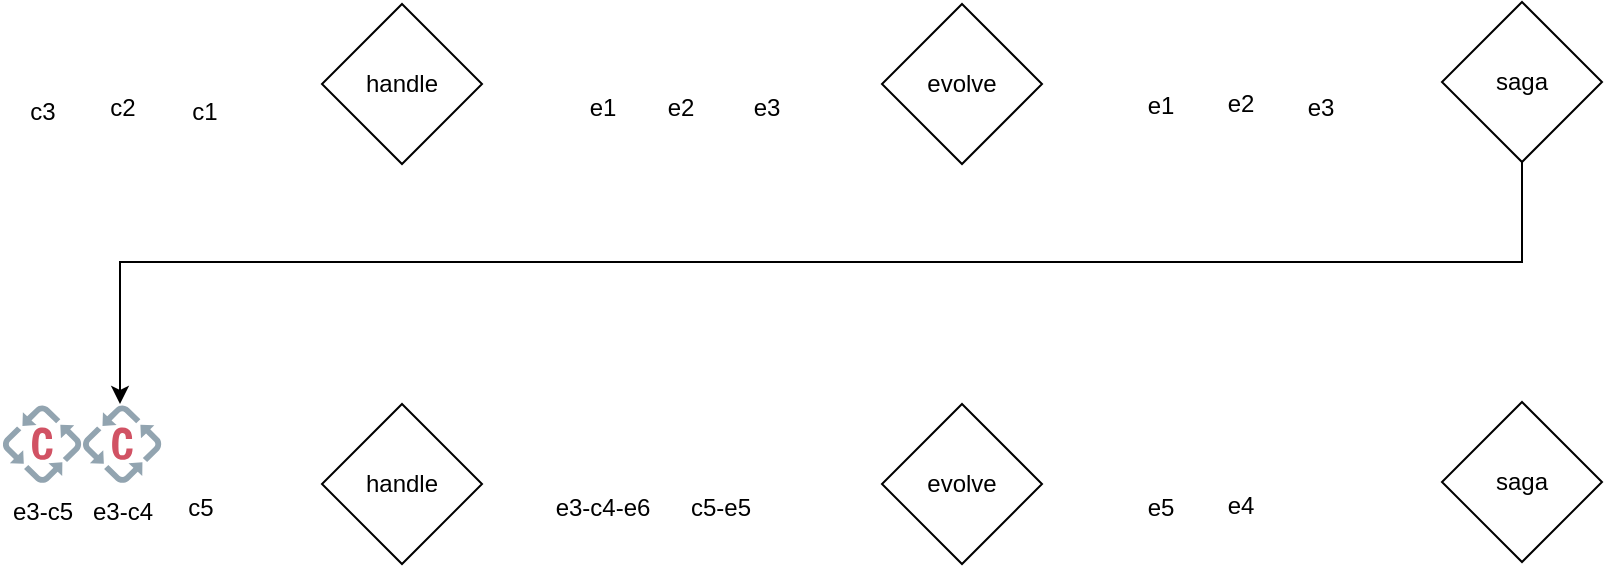 <mxfile version="21.3.7" type="device">
  <diagram name="Page-1" id="GlffNfZ_50gW5lbreJJJ">
    <mxGraphModel dx="987" dy="533" grid="1" gridSize="10" guides="1" tooltips="1" connect="1" arrows="1" fold="1" page="1" pageScale="1" pageWidth="850" pageHeight="1100" math="0" shadow="0">
      <root>
        <mxCell id="0" />
        <mxCell id="1" parent="0" />
        <mxCell id="blUaHBLHkiguSHWqvS0H-9" value="e3" style="shape=image;html=1;verticalAlign=top;verticalLabelPosition=bottom;labelBackgroundColor=#ffffff;imageAspect=0;aspect=fixed;image=https://cdn1.iconfinder.com/data/icons/material-core/20/event-128.png" parent="1" vertex="1">
          <mxGeometry x="523" y="281" width="38" height="38" as="geometry" />
        </mxCell>
        <mxCell id="blUaHBLHkiguSHWqvS0H-10" value="e2" style="shape=image;html=1;verticalAlign=top;verticalLabelPosition=bottom;labelBackgroundColor=#ffffff;imageAspect=0;aspect=fixed;image=https://cdn1.iconfinder.com/data/icons/material-core/20/event-128.png" parent="1" vertex="1">
          <mxGeometry x="480" y="281" width="38" height="38" as="geometry" />
        </mxCell>
        <mxCell id="blUaHBLHkiguSHWqvS0H-11" value="e1" style="shape=image;html=1;verticalAlign=top;verticalLabelPosition=bottom;labelBackgroundColor=#ffffff;imageAspect=0;aspect=fixed;image=https://cdn1.iconfinder.com/data/icons/material-core/20/event-128.png" parent="1" vertex="1">
          <mxGeometry x="441" y="281" width="38" height="38" as="geometry" />
        </mxCell>
        <mxCell id="blUaHBLHkiguSHWqvS0H-17" value="handle" style="rhombus;whiteSpace=wrap;html=1;" parent="1" vertex="1">
          <mxGeometry x="320" y="281" width="80" height="80" as="geometry" />
        </mxCell>
        <mxCell id="blUaHBLHkiguSHWqvS0H-18" value="evolve" style="rhombus;whiteSpace=wrap;html=1;" parent="1" vertex="1">
          <mxGeometry x="600" y="281" width="80" height="80" as="geometry" />
        </mxCell>
        <mxCell id="blUaHBLHkiguSHWqvS0H-19" value="e3" style="shape=image;html=1;verticalAlign=top;verticalLabelPosition=bottom;labelBackgroundColor=#ffffff;imageAspect=0;aspect=fixed;image=https://cdn1.iconfinder.com/data/icons/material-core/20/event-128.png" parent="1" vertex="1">
          <mxGeometry x="800" y="281" width="38" height="38" as="geometry" />
        </mxCell>
        <mxCell id="blUaHBLHkiguSHWqvS0H-20" value="e2" style="shape=image;html=1;verticalAlign=top;verticalLabelPosition=bottom;labelBackgroundColor=#ffffff;imageAspect=0;aspect=fixed;image=https://cdn1.iconfinder.com/data/icons/material-core/20/event-128.png" parent="1" vertex="1">
          <mxGeometry x="760" y="279.32" width="38" height="38" as="geometry" />
        </mxCell>
        <mxCell id="blUaHBLHkiguSHWqvS0H-21" value="e1" style="shape=image;html=1;verticalAlign=top;verticalLabelPosition=bottom;labelBackgroundColor=#ffffff;imageAspect=0;aspect=fixed;image=https://cdn1.iconfinder.com/data/icons/material-core/20/event-128.png" parent="1" vertex="1">
          <mxGeometry x="720" y="280.32" width="38" height="38" as="geometry" />
        </mxCell>
        <mxCell id="blUaHBLHkiguSHWqvS0H-14" value="c3" style="shape=image;html=1;verticalAlign=top;verticalLabelPosition=bottom;labelBackgroundColor=#ffffff;imageAspect=0;aspect=fixed;image=https://cdn0.iconfinder.com/data/icons/evericons-24px-vol-2/24/command-128.png;container=0;" parent="1" vertex="1">
          <mxGeometry x="160.71" y="281.68" width="39.322" height="39.322" as="geometry" />
        </mxCell>
        <mxCell id="blUaHBLHkiguSHWqvS0H-15" value="c2" style="shape=image;html=1;verticalAlign=top;verticalLabelPosition=bottom;labelBackgroundColor=#ffffff;imageAspect=0;aspect=fixed;image=https://cdn0.iconfinder.com/data/icons/evericons-24px-vol-2/24/command-128.png;container=0;" parent="1" vertex="1">
          <mxGeometry x="200.029" y="280" width="39.322" height="39.322" as="geometry" />
        </mxCell>
        <mxCell id="blUaHBLHkiguSHWqvS0H-16" value="c1" style="shape=image;html=1;verticalAlign=top;verticalLabelPosition=bottom;labelBackgroundColor=#ffffff;imageAspect=0;aspect=fixed;image=https://cdn0.iconfinder.com/data/icons/evericons-24px-vol-2/24/command-128.png;container=0;" parent="1" vertex="1">
          <mxGeometry x="241.057" y="281" width="40" height="40" as="geometry" />
        </mxCell>
        <mxCell id="KrlbTtCWOSS_1pRjixsM-14" style="edgeStyle=orthogonalEdgeStyle;rounded=0;orthogonalLoop=1;jettySize=auto;html=1;" edge="1" parent="1" source="blUaHBLHkiguSHWqvS0H-23" target="KrlbTtCWOSS_1pRjixsM-17">
          <mxGeometry relative="1" as="geometry">
            <mxPoint x="219" y="481.68" as="targetPoint" />
            <Array as="points">
              <mxPoint x="920" y="410" />
              <mxPoint x="219" y="410" />
            </Array>
          </mxGeometry>
        </mxCell>
        <mxCell id="blUaHBLHkiguSHWqvS0H-23" value="saga" style="rhombus;whiteSpace=wrap;html=1;" parent="1" vertex="1">
          <mxGeometry x="880" y="280" width="80" height="80" as="geometry" />
        </mxCell>
        <mxCell id="KrlbTtCWOSS_1pRjixsM-2" value="c5-e5" style="shape=image;html=1;verticalAlign=top;verticalLabelPosition=bottom;labelBackgroundColor=#ffffff;imageAspect=0;aspect=fixed;image=https://cdn1.iconfinder.com/data/icons/material-core/20/event-128.png" vertex="1" parent="1">
          <mxGeometry x="500" y="481" width="38" height="38" as="geometry" />
        </mxCell>
        <mxCell id="KrlbTtCWOSS_1pRjixsM-3" value="e3-c4-e6" style="shape=image;html=1;verticalAlign=top;verticalLabelPosition=bottom;labelBackgroundColor=#ffffff;imageAspect=0;aspect=fixed;image=https://cdn1.iconfinder.com/data/icons/material-core/20/event-128.png" vertex="1" parent="1">
          <mxGeometry x="441" y="481" width="38" height="38" as="geometry" />
        </mxCell>
        <mxCell id="KrlbTtCWOSS_1pRjixsM-4" value="handle" style="rhombus;whiteSpace=wrap;html=1;" vertex="1" parent="1">
          <mxGeometry x="320" y="481" width="80" height="80" as="geometry" />
        </mxCell>
        <mxCell id="KrlbTtCWOSS_1pRjixsM-5" value="evolve" style="rhombus;whiteSpace=wrap;html=1;" vertex="1" parent="1">
          <mxGeometry x="600" y="481" width="80" height="80" as="geometry" />
        </mxCell>
        <mxCell id="KrlbTtCWOSS_1pRjixsM-7" value="e4" style="shape=image;html=1;verticalAlign=top;verticalLabelPosition=bottom;labelBackgroundColor=#ffffff;imageAspect=0;aspect=fixed;image=https://cdn1.iconfinder.com/data/icons/material-core/20/event-128.png" vertex="1" parent="1">
          <mxGeometry x="760" y="480" width="38" height="38" as="geometry" />
        </mxCell>
        <mxCell id="KrlbTtCWOSS_1pRjixsM-8" value="e5" style="shape=image;html=1;verticalAlign=top;verticalLabelPosition=bottom;labelBackgroundColor=#ffffff;imageAspect=0;aspect=fixed;image=https://cdn1.iconfinder.com/data/icons/material-core/20/event-128.png" vertex="1" parent="1">
          <mxGeometry x="720" y="481" width="38" height="38" as="geometry" />
        </mxCell>
        <mxCell id="KrlbTtCWOSS_1pRjixsM-12" value="saga" style="rhombus;whiteSpace=wrap;html=1;" vertex="1" parent="1">
          <mxGeometry x="880" y="480" width="80" height="80" as="geometry" />
        </mxCell>
        <mxCell id="KrlbTtCWOSS_1pRjixsM-17" value="e3-c4" style="dashed=0;outlineConnect=0;html=1;align=center;labelPosition=center;verticalLabelPosition=bottom;verticalAlign=top;shape=mxgraph.weblogos.connotea" vertex="1" parent="1">
          <mxGeometry x="200.06" y="481" width="40" height="40" as="geometry" />
        </mxCell>
        <mxCell id="KrlbTtCWOSS_1pRjixsM-18" value="c5" style="shape=image;html=1;verticalAlign=top;verticalLabelPosition=bottom;labelBackgroundColor=#ffffff;imageAspect=0;aspect=fixed;image=https://cdn0.iconfinder.com/data/icons/evericons-24px-vol-2/24/command-128.png;container=0;" vertex="1" parent="1">
          <mxGeometry x="239.347" y="479" width="40" height="40" as="geometry" />
        </mxCell>
        <mxCell id="KrlbTtCWOSS_1pRjixsM-19" value="e3-c5" style="dashed=0;outlineConnect=0;html=1;align=center;labelPosition=center;verticalLabelPosition=bottom;verticalAlign=top;shape=mxgraph.weblogos.connotea" vertex="1" parent="1">
          <mxGeometry x="160.03" y="481" width="40" height="40" as="geometry" />
        </mxCell>
      </root>
    </mxGraphModel>
  </diagram>
</mxfile>
